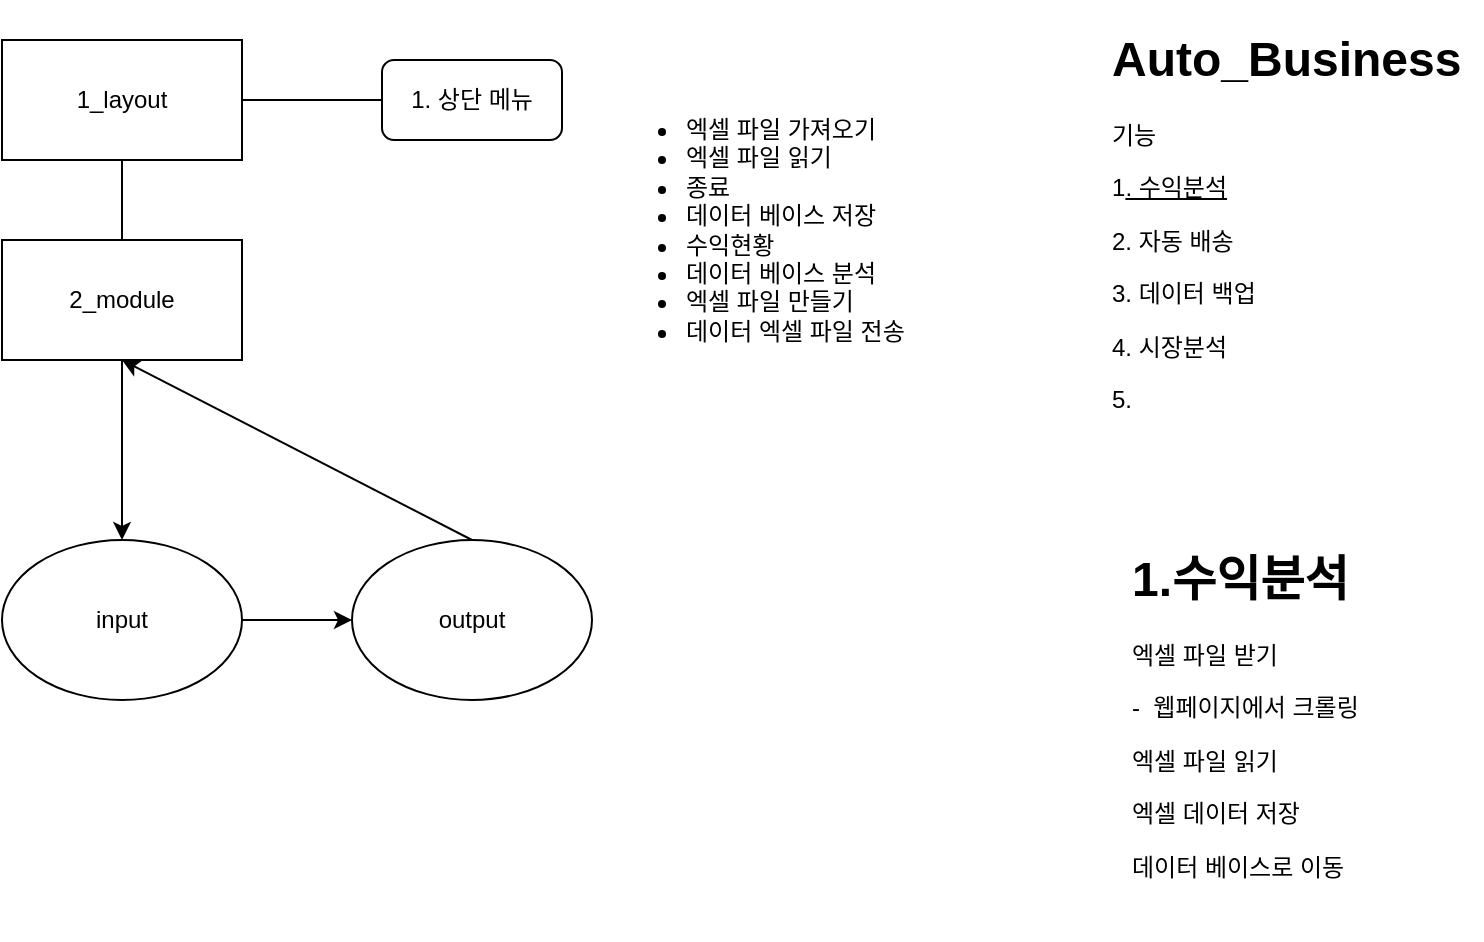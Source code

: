 <mxfile>
    <diagram id="5HDYS8_KkkAMQ1Tpt3rO" name="페이지-1">
        <mxGraphModel dx="845" dy="541" grid="1" gridSize="10" guides="1" tooltips="1" connect="1" arrows="1" fold="1" page="1" pageScale="1" pageWidth="827" pageHeight="1169" math="0" shadow="0">
            <root>
                <mxCell id="0"/>
                <mxCell id="1" parent="0"/>
                <mxCell id="5" value="input" style="ellipse;whiteSpace=wrap;html=1;" parent="1" vertex="1">
                    <mxGeometry x="40" y="280" width="120" height="80" as="geometry"/>
                </mxCell>
                <mxCell id="6" value="output" style="ellipse;whiteSpace=wrap;html=1;" parent="1" vertex="1">
                    <mxGeometry x="215" y="280" width="120" height="80" as="geometry"/>
                </mxCell>
                <mxCell id="7" value="" style="endArrow=classic;html=1;exitX=0.5;exitY=0;exitDx=0;exitDy=0;entryX=0.5;entryY=1;entryDx=0;entryDy=0;" parent="1" source="6" target="3" edge="1">
                    <mxGeometry width="50" height="50" relative="1" as="geometry">
                        <mxPoint x="350" y="430" as="sourcePoint"/>
                        <mxPoint x="390" y="430" as="targetPoint"/>
                    </mxGeometry>
                </mxCell>
                <mxCell id="8" value="" style="endArrow=classic;html=1;exitX=0.5;exitY=1;exitDx=0;exitDy=0;entryX=0.5;entryY=0;entryDx=0;entryDy=0;" parent="1" source="3" target="5" edge="1">
                    <mxGeometry width="50" height="50" relative="1" as="geometry">
                        <mxPoint x="290" y="455" as="sourcePoint"/>
                        <mxPoint x="110" y="495" as="targetPoint"/>
                    </mxGeometry>
                </mxCell>
                <mxCell id="9" value="" style="endArrow=classic;html=1;exitX=1;exitY=0.5;exitDx=0;exitDy=0;entryX=0;entryY=0.5;entryDx=0;entryDy=0;" parent="1" source="5" target="6" edge="1">
                    <mxGeometry width="50" height="50" relative="1" as="geometry">
                        <mxPoint x="180.0" y="545.02" as="sourcePoint"/>
                        <mxPoint x="220" y="544.55" as="targetPoint"/>
                    </mxGeometry>
                </mxCell>
                <mxCell id="12" value="&lt;h1&gt;Auto_Business&lt;/h1&gt;&lt;p&gt;기능&lt;/p&gt;&lt;p&gt;1&lt;u&gt;. 수익분석&lt;/u&gt;&lt;/p&gt;&lt;p&gt;2. 자동 배송&lt;/p&gt;&lt;p&gt;3. 데이터 백업&lt;/p&gt;&lt;p&gt;4. 시장분석&lt;/p&gt;&lt;p&gt;5.&amp;nbsp;&lt;/p&gt;" style="text;html=1;strokeColor=none;fillColor=none;spacing=5;spacingTop=-20;whiteSpace=wrap;overflow=hidden;rounded=0;" parent="1" vertex="1">
                    <mxGeometry x="590" y="20" width="190" height="210" as="geometry"/>
                </mxCell>
                <mxCell id="13" value="&lt;h1&gt;1.수익분석&lt;/h1&gt;&lt;p&gt;엑셀 파일 받기&amp;nbsp;&lt;/p&gt;&lt;p&gt;-&amp;nbsp; 웹페이지에서 크롤링&lt;/p&gt;&lt;p&gt;엑셀 파일 읽기&lt;/p&gt;&lt;p&gt;엑셀 데이터 저장&lt;/p&gt;&lt;p&gt;데이터 베이스로 이동&lt;/p&gt;" style="text;html=1;strokeColor=none;fillColor=none;spacing=5;spacingTop=-20;whiteSpace=wrap;overflow=hidden;rounded=0;" parent="1" vertex="1">
                    <mxGeometry x="600" y="280" width="150" height="200" as="geometry"/>
                </mxCell>
                <mxCell id="3" value="2_module" style="rounded=0;whiteSpace=wrap;html=1;" parent="1" vertex="1">
                    <mxGeometry x="40" y="130" width="120" height="60" as="geometry"/>
                </mxCell>
                <mxCell id="18" value="1_layout" style="rounded=0;whiteSpace=wrap;html=1;" parent="1" vertex="1">
                    <mxGeometry x="40" y="30" width="120" height="60" as="geometry"/>
                </mxCell>
                <mxCell id="25" value="&lt;ul&gt;&lt;li&gt;엑셀 파일 가져오기&lt;/li&gt;&lt;li&gt;엑셀 파일 읽기&lt;/li&gt;&lt;li&gt;종료&lt;/li&gt;&lt;li&gt;데이터 베이스 저장&lt;/li&gt;&lt;li&gt;수익현황&lt;/li&gt;&lt;li&gt;데이터 베이스 분석&lt;/li&gt;&lt;li&gt;엑셀 파일 만들기&lt;/li&gt;&lt;li&gt;데이터 엑셀 파일 전송&lt;/li&gt;&lt;/ul&gt;" style="text;strokeColor=none;fillColor=none;html=1;whiteSpace=wrap;verticalAlign=middle;overflow=hidden;" parent="1" vertex="1">
                    <mxGeometry x="340" y="30" width="180" height="190" as="geometry"/>
                </mxCell>
                <mxCell id="30" value="1. 상단 메뉴" style="rounded=1;whiteSpace=wrap;html=1;" parent="1" vertex="1">
                    <mxGeometry x="230" y="40" width="90" height="40" as="geometry"/>
                </mxCell>
                <mxCell id="31" value="" style="endArrow=none;html=1;exitX=1;exitY=0.5;exitDx=0;exitDy=0;entryX=0;entryY=0.5;entryDx=0;entryDy=0;" parent="1" source="18" target="30" edge="1">
                    <mxGeometry width="50" height="50" relative="1" as="geometry">
                        <mxPoint x="190" y="80" as="sourcePoint"/>
                        <mxPoint x="240" y="30" as="targetPoint"/>
                    </mxGeometry>
                </mxCell>
                <mxCell id="32" value="" style="endArrow=none;html=1;exitX=0.5;exitY=0;exitDx=0;exitDy=0;entryX=0.5;entryY=1;entryDx=0;entryDy=0;" parent="1" source="3" target="18" edge="1">
                    <mxGeometry width="50" height="50" relative="1" as="geometry">
                        <mxPoint x="200" y="140" as="sourcePoint"/>
                        <mxPoint x="200" y="100" as="targetPoint"/>
                    </mxGeometry>
                </mxCell>
            </root>
        </mxGraphModel>
    </diagram>
</mxfile>